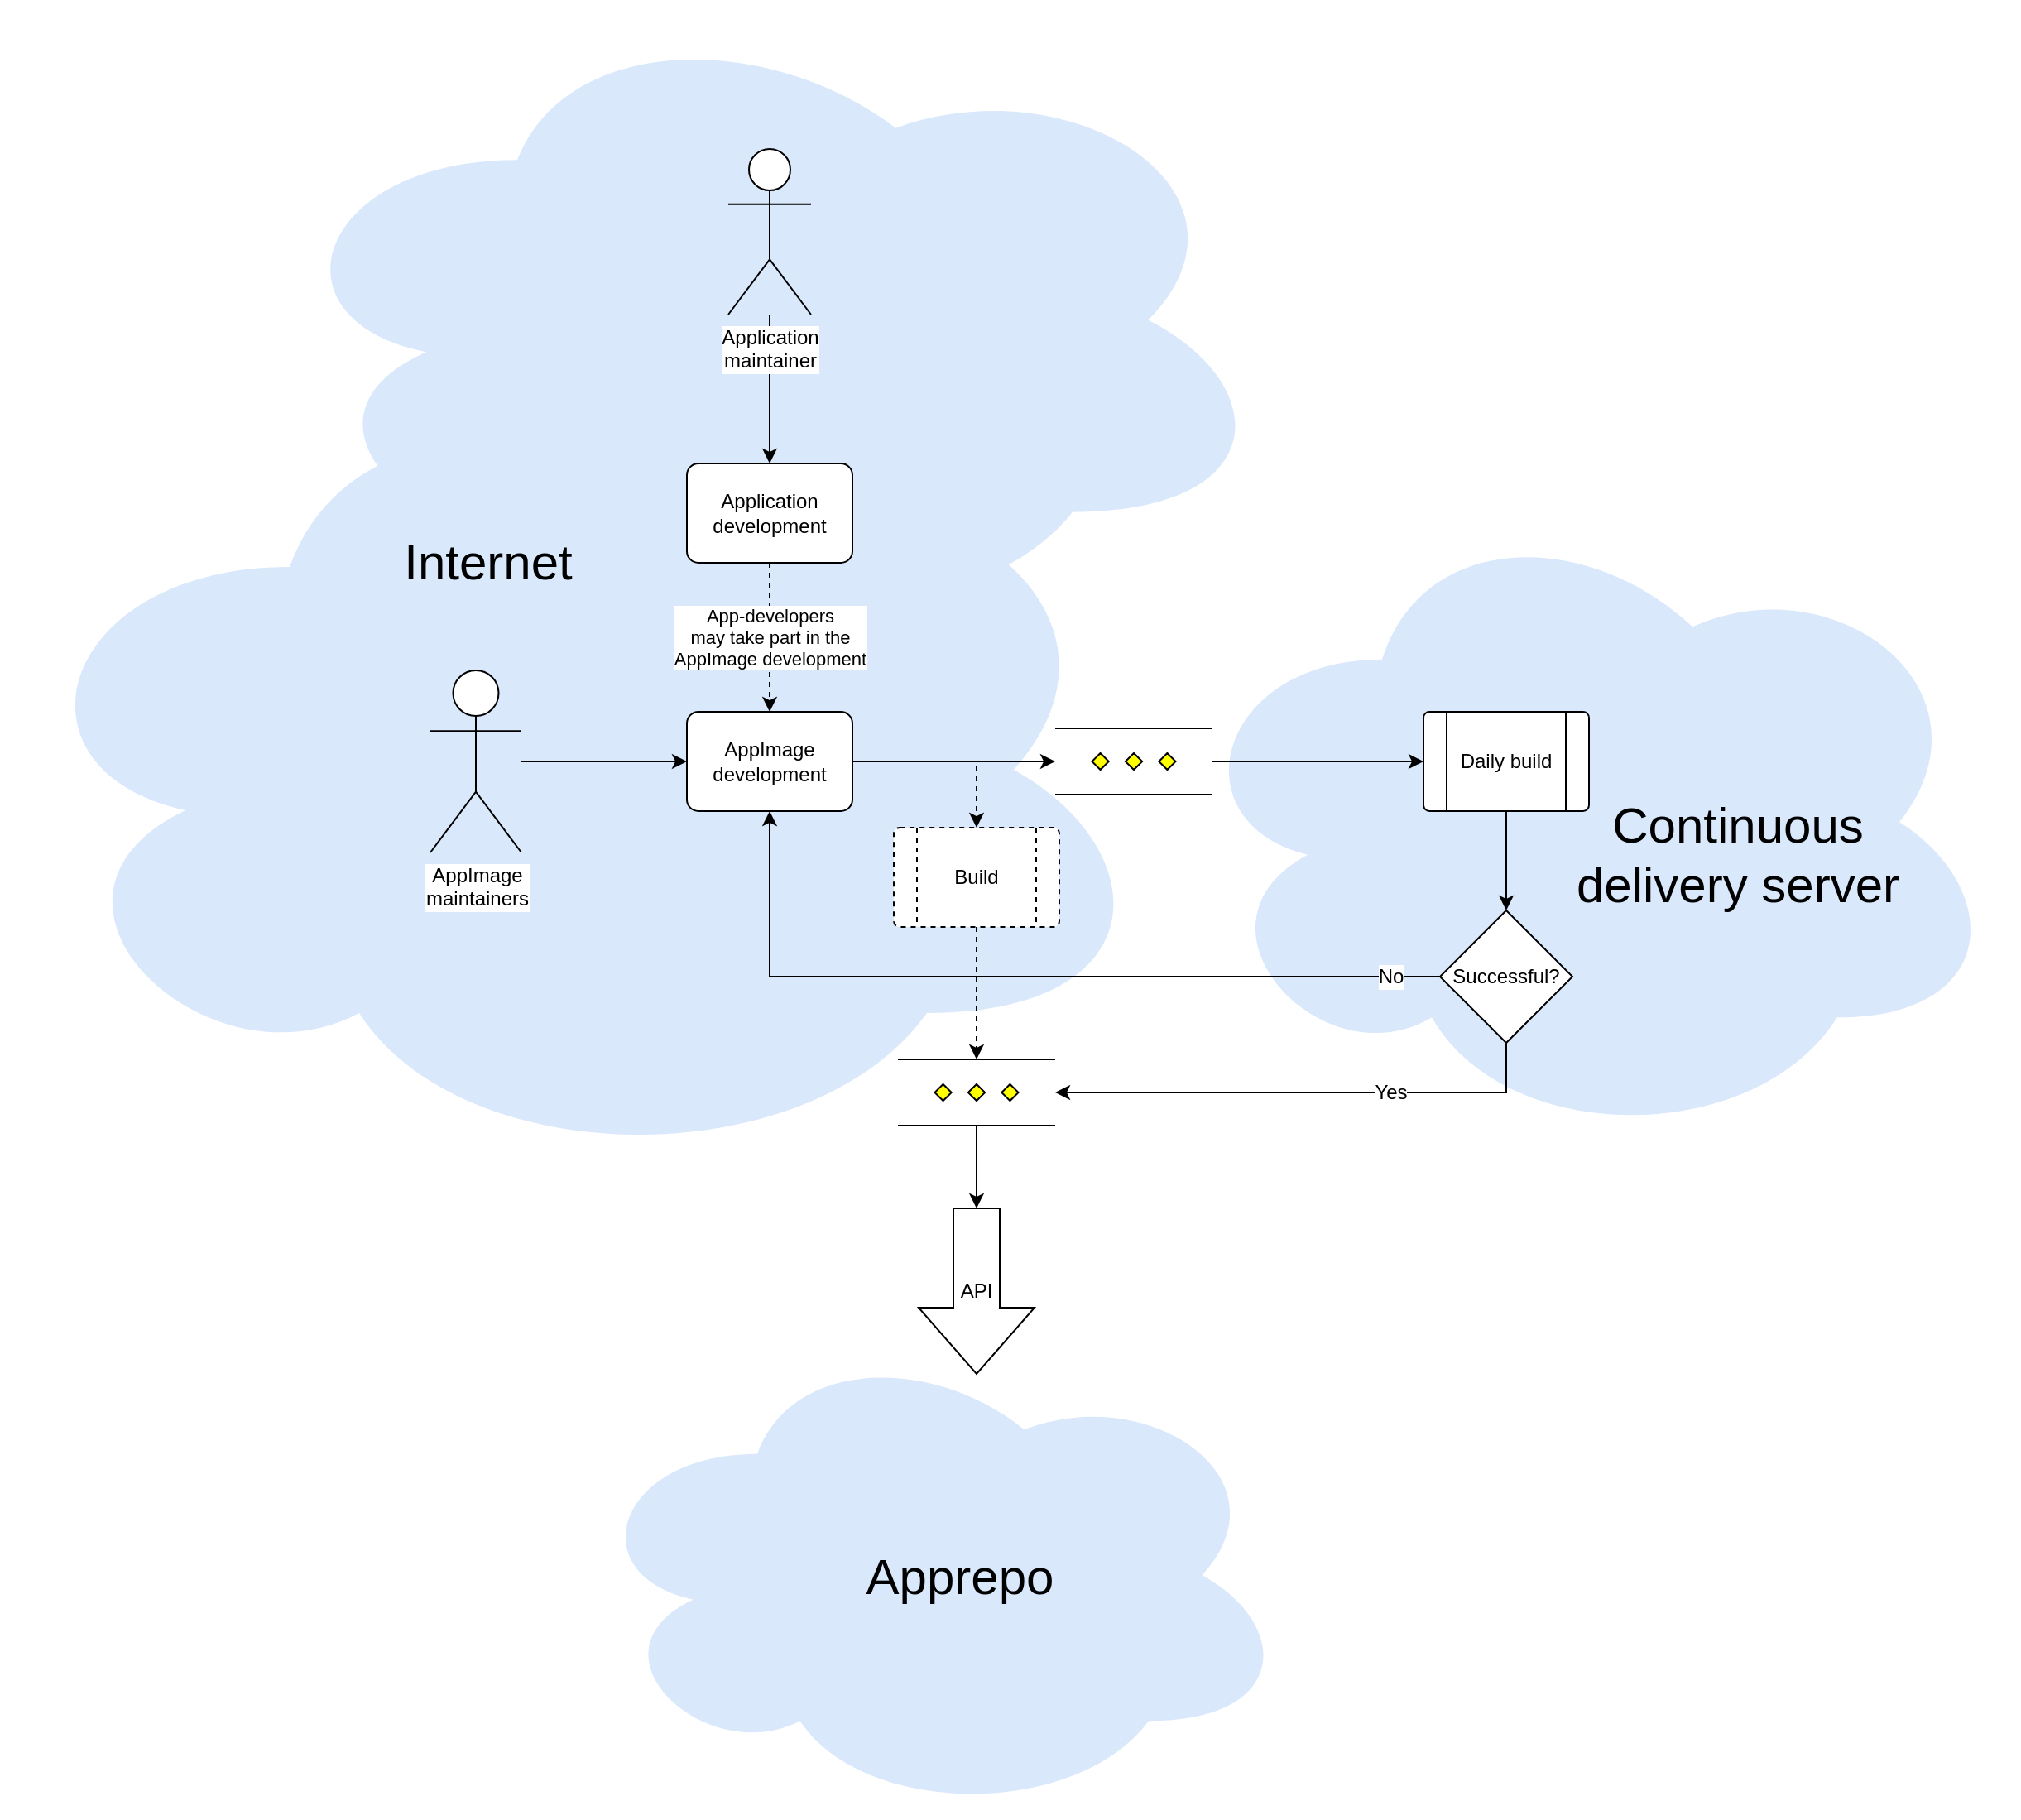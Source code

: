 <mxfile version="13.0.1" type="device"><diagram id="C5RBs43oDa-KdzZeNtuy" name="Page-1"><mxGraphModel dx="1497" dy="690" grid="1" gridSize="10" guides="1" tooltips="1" connect="1" arrows="1" fold="1" page="1" pageScale="1" pageWidth="827" pageHeight="1169" math="0" shadow="0"><root><mxCell id="WIyWlLk6GJQsqaUBKTNV-0"/><mxCell id="WIyWlLk6GJQsqaUBKTNV-1" parent="WIyWlLk6GJQsqaUBKTNV-0"/><mxCell id="sFZAUeXF6KGMbQkkOxE5-30" value="" style="ellipse;shape=cloud;whiteSpace=wrap;html=1;strokeColor=none;fillColor=#dae8fc;" vertex="1" parent="WIyWlLk6GJQsqaUBKTNV-1"><mxGeometry x="30" y="680" width="500" height="393.34" as="geometry"/></mxCell><mxCell id="sFZAUeXF6KGMbQkkOxE5-43" value="" style="ellipse;shape=cloud;whiteSpace=wrap;html=1;strokeColor=none;fillColor=#dae8fc;" vertex="1" parent="WIyWlLk6GJQsqaUBKTNV-1"><mxGeometry x="-680" y="600" width="700" height="490" as="geometry"/></mxCell><mxCell id="sFZAUeXF6KGMbQkkOxE5-42" value="" style="ellipse;shape=cloud;whiteSpace=wrap;html=1;strokeColor=none;fillColor=#dae8fc;" vertex="1" parent="WIyWlLk6GJQsqaUBKTNV-1"><mxGeometry x="-520" y="380" width="610" height="386.66" as="geometry"/></mxCell><mxCell id="sFZAUeXF6KGMbQkkOxE5-26" style="edgeStyle=orthogonalEdgeStyle;rounded=0;orthogonalLoop=1;jettySize=auto;html=1;entryX=0;entryY=0.5;entryDx=0;entryDy=0;entryPerimeter=0;exitX=1;exitY=0.5;exitDx=0;exitDy=0;" edge="1" parent="WIyWlLk6GJQsqaUBKTNV-1" source="sFZAUeXF6KGMbQkkOxE5-36" target="sFZAUeXF6KGMbQkkOxE5-25"><mxGeometry relative="1" as="geometry"><mxPoint x="-215" y="870" as="sourcePoint"/><mxPoint x="-90.02" y="880" as="targetPoint"/></mxGeometry></mxCell><mxCell id="sFZAUeXF6KGMbQkkOxE5-21" style="edgeStyle=orthogonalEdgeStyle;rounded=0;orthogonalLoop=1;jettySize=auto;html=1;entryX=0;entryY=0.5;entryDx=0;entryDy=0;" edge="1" parent="WIyWlLk6GJQsqaUBKTNV-1" source="sFZAUeXF6KGMbQkkOxE5-32" target="sFZAUeXF6KGMbQkkOxE5-36"><mxGeometry relative="1" as="geometry"><mxPoint x="-335" y="850" as="sourcePoint"/><mxPoint x="-265" y="850" as="targetPoint"/></mxGeometry></mxCell><mxCell id="sFZAUeXF6KGMbQkkOxE5-22" value="App-developers &lt;br&gt;may take part in the &lt;br&gt;AppImage development" style="edgeStyle=orthogonalEdgeStyle;rounded=0;orthogonalLoop=1;jettySize=auto;html=1;entryX=0.5;entryY=0;entryDx=0;entryDy=0;dashed=1;exitX=0.5;exitY=1;exitDx=0;exitDy=0;" edge="1" parent="WIyWlLk6GJQsqaUBKTNV-1" source="sFZAUeXF6KGMbQkkOxE5-14" target="sFZAUeXF6KGMbQkkOxE5-36"><mxGeometry relative="1" as="geometry"><mxPoint x="-60" y="780" as="sourcePoint"/><mxPoint x="-60" y="850" as="targetPoint"/></mxGeometry></mxCell><mxCell id="sFZAUeXF6KGMbQkkOxE5-14" value="Application development" style="rounded=1;whiteSpace=wrap;html=1;absoluteArcSize=1;arcSize=14;strokeWidth=1;" vertex="1" parent="WIyWlLk6GJQsqaUBKTNV-1"><mxGeometry x="-265" y="660" width="100" height="60" as="geometry"/></mxCell><mxCell id="sFZAUeXF6KGMbQkkOxE5-27" style="edgeStyle=orthogonalEdgeStyle;rounded=0;orthogonalLoop=1;jettySize=auto;html=1;entryX=0;entryY=0.5;entryDx=0;entryDy=0;" edge="1" parent="WIyWlLk6GJQsqaUBKTNV-1" source="sFZAUeXF6KGMbQkkOxE5-25" target="sFZAUeXF6KGMbQkkOxE5-44"><mxGeometry relative="1" as="geometry"><mxPoint x="215" y="775" as="targetPoint"/></mxGeometry></mxCell><mxCell id="sFZAUeXF6KGMbQkkOxE5-25" value="" style="verticalLabelPosition=bottom;verticalAlign=top;html=1;shape=mxgraph.flowchart.parallel_mode;pointerEvents=1" vertex="1" parent="WIyWlLk6GJQsqaUBKTNV-1"><mxGeometry x="-42.5" y="820" width="95" height="40" as="geometry"/></mxCell><mxCell id="sFZAUeXF6KGMbQkkOxE5-32" value="AppImage &lt;br&gt;maintainers" style="shape=umlActor;verticalLabelPosition=bottom;labelBackgroundColor=#ffffff;verticalAlign=top;html=1;outlineConnect=0;" vertex="1" parent="WIyWlLk6GJQsqaUBKTNV-1"><mxGeometry x="-420" y="785" width="55" height="110" as="geometry"/></mxCell><mxCell id="sFZAUeXF6KGMbQkkOxE5-34" style="edgeStyle=orthogonalEdgeStyle;rounded=0;orthogonalLoop=1;jettySize=auto;html=1;entryX=0.5;entryY=0;entryDx=0;entryDy=0;" edge="1" parent="WIyWlLk6GJQsqaUBKTNV-1" source="sFZAUeXF6KGMbQkkOxE5-33" target="sFZAUeXF6KGMbQkkOxE5-14"><mxGeometry relative="1" as="geometry"/></mxCell><mxCell id="sFZAUeXF6KGMbQkkOxE5-33" value="Application &lt;br&gt;maintainer" style="shape=umlActor;verticalLabelPosition=bottom;labelBackgroundColor=#ffffff;verticalAlign=top;html=1;outlineConnect=0;" vertex="1" parent="WIyWlLk6GJQsqaUBKTNV-1"><mxGeometry x="-240" y="470" width="50" height="100" as="geometry"/></mxCell><mxCell id="sFZAUeXF6KGMbQkkOxE5-68" style="edgeStyle=orthogonalEdgeStyle;rounded=0;orthogonalLoop=1;jettySize=auto;html=1;entryX=0.5;entryY=0;entryDx=0;entryDy=0;fontSize=12;dashed=1;" edge="1" parent="WIyWlLk6GJQsqaUBKTNV-1" source="sFZAUeXF6KGMbQkkOxE5-36" target="sFZAUeXF6KGMbQkkOxE5-67"><mxGeometry relative="1" as="geometry"><Array as="points"><mxPoint x="-90" y="840"/></Array></mxGeometry></mxCell><mxCell id="sFZAUeXF6KGMbQkkOxE5-36" value="AppImage development" style="rounded=1;whiteSpace=wrap;html=1;absoluteArcSize=1;arcSize=14;strokeWidth=1;" vertex="1" parent="WIyWlLk6GJQsqaUBKTNV-1"><mxGeometry x="-265" y="810" width="100" height="60" as="geometry"/></mxCell><mxCell id="sFZAUeXF6KGMbQkkOxE5-48" value="Internet" style="text;html=1;strokeColor=none;fillColor=none;align=center;verticalAlign=middle;whiteSpace=wrap;rounded=0;fontSize=30;" vertex="1" parent="WIyWlLk6GJQsqaUBKTNV-1"><mxGeometry x="-450" y="700" width="130" height="37.14" as="geometry"/></mxCell><mxCell id="sFZAUeXF6KGMbQkkOxE5-60" value="No" style="edgeStyle=orthogonalEdgeStyle;rounded=0;orthogonalLoop=1;jettySize=auto;html=1;entryX=0.5;entryY=1;entryDx=0;entryDy=0;fontSize=12;exitX=0;exitY=0.5;exitDx=0;exitDy=0;exitPerimeter=0;" edge="1" parent="WIyWlLk6GJQsqaUBKTNV-1" source="sFZAUeXF6KGMbQkkOxE5-40" target="sFZAUeXF6KGMbQkkOxE5-36"><mxGeometry x="-0.881" relative="1" as="geometry"><Array as="points"><mxPoint x="190" y="970"/><mxPoint x="-215" y="970"/></Array><mxPoint as="offset"/></mxGeometry></mxCell><mxCell id="sFZAUeXF6KGMbQkkOxE5-40" value="&lt;font style=&quot;font-size: 12px&quot;&gt;Successful?&lt;/font&gt;" style="strokeWidth=1;html=1;shape=mxgraph.flowchart.decision;whiteSpace=wrap;" vertex="1" parent="WIyWlLk6GJQsqaUBKTNV-1"><mxGeometry x="190" y="930" width="80" height="80" as="geometry"/></mxCell><mxCell id="sFZAUeXF6KGMbQkkOxE5-46" style="edgeStyle=orthogonalEdgeStyle;rounded=0;orthogonalLoop=1;jettySize=auto;html=1;entryX=0.5;entryY=0;entryDx=0;entryDy=0;entryPerimeter=0;" edge="1" parent="WIyWlLk6GJQsqaUBKTNV-1" source="sFZAUeXF6KGMbQkkOxE5-44" target="sFZAUeXF6KGMbQkkOxE5-40"><mxGeometry relative="1" as="geometry"/></mxCell><mxCell id="sFZAUeXF6KGMbQkkOxE5-44" value="Daily build" style="html=1;shape=process;whiteSpace=wrap;rounded=1;size=0.14;arcSize=6;strokeWidth=1;" vertex="1" parent="WIyWlLk6GJQsqaUBKTNV-1"><mxGeometry x="180" y="810" width="100" height="60" as="geometry"/></mxCell><mxCell id="sFZAUeXF6KGMbQkkOxE5-47" value="Continuous &lt;br&gt;delivery server" style="text;html=1;strokeColor=none;fillColor=none;align=center;verticalAlign=middle;whiteSpace=wrap;rounded=0;fontSize=30;" vertex="1" parent="WIyWlLk6GJQsqaUBKTNV-1"><mxGeometry x="200" y="840" width="340" height="112.85" as="geometry"/></mxCell><mxCell id="sFZAUeXF6KGMbQkkOxE5-63" style="edgeStyle=orthogonalEdgeStyle;rounded=0;orthogonalLoop=1;jettySize=auto;html=1;entryX=0;entryY=0.5;entryDx=0;entryDy=0;entryPerimeter=0;fontSize=12;" edge="1" parent="WIyWlLk6GJQsqaUBKTNV-1" source="sFZAUeXF6KGMbQkkOxE5-50" target="sFZAUeXF6KGMbQkkOxE5-56"><mxGeometry relative="1" as="geometry"/></mxCell><mxCell id="sFZAUeXF6KGMbQkkOxE5-50" value="" style="verticalLabelPosition=bottom;verticalAlign=top;html=1;shape=mxgraph.flowchart.parallel_mode;pointerEvents=1" vertex="1" parent="WIyWlLk6GJQsqaUBKTNV-1"><mxGeometry x="-137.5" y="1020.0" width="95" height="40" as="geometry"/></mxCell><mxCell id="sFZAUeXF6KGMbQkkOxE5-53" value="Yes" style="edgeStyle=orthogonalEdgeStyle;rounded=0;orthogonalLoop=1;jettySize=auto;html=1;entryX=1;entryY=0.5;entryDx=0;entryDy=0;entryPerimeter=0;fontSize=12;exitX=0.5;exitY=1;exitDx=0;exitDy=0;exitPerimeter=0;" edge="1" parent="WIyWlLk6GJQsqaUBKTNV-1" source="sFZAUeXF6KGMbQkkOxE5-40" target="sFZAUeXF6KGMbQkkOxE5-50"><mxGeometry x="-0.339" relative="1" as="geometry"><mxPoint as="offset"/></mxGeometry></mxCell><mxCell id="sFZAUeXF6KGMbQkkOxE5-62" value="" style="group" vertex="1" connectable="0" parent="WIyWlLk6GJQsqaUBKTNV-1"><mxGeometry x="-330" y="1090" width="429.99" height="388.34" as="geometry"/></mxCell><mxCell id="sFZAUeXF6KGMbQkkOxE5-56" value="" style="verticalLabelPosition=bottom;verticalAlign=top;html=1;strokeWidth=1;shape=mxgraph.arrows2.arrow;dy=0.6;dx=40;notch=0;fontSize=12;rotation=90;" vertex="1" parent="sFZAUeXF6KGMbQkkOxE5-62"><mxGeometry x="190" y="35" width="100" height="70" as="geometry"/></mxCell><mxCell id="sFZAUeXF6KGMbQkkOxE5-58" value="" style="group" vertex="1" connectable="0" parent="sFZAUeXF6KGMbQkkOxE5-62"><mxGeometry y="95" width="429.99" height="293.34" as="geometry"/></mxCell><mxCell id="sFZAUeXF6KGMbQkkOxE5-49" value="" style="ellipse;shape=cloud;whiteSpace=wrap;html=1;strokeColor=none;fillColor=#dae8fc;" vertex="1" parent="sFZAUeXF6KGMbQkkOxE5-58"><mxGeometry width="429.99" height="293.34" as="geometry"/></mxCell><mxCell id="sFZAUeXF6KGMbQkkOxE5-55" value="Apprepo" style="text;html=1;strokeColor=none;fillColor=none;align=center;verticalAlign=middle;whiteSpace=wrap;rounded=0;fontSize=30;" vertex="1" parent="sFZAUeXF6KGMbQkkOxE5-58"><mxGeometry x="140" y="120.96" width="180" height="51.42" as="geometry"/></mxCell><mxCell id="sFZAUeXF6KGMbQkkOxE5-64" value="API" style="text;html=1;strokeColor=none;fillColor=none;align=center;verticalAlign=middle;whiteSpace=wrap;rounded=0;fontSize=12;" vertex="1" parent="sFZAUeXF6KGMbQkkOxE5-62"><mxGeometry x="220" y="60" width="40" height="20" as="geometry"/></mxCell><mxCell id="sFZAUeXF6KGMbQkkOxE5-69" style="edgeStyle=orthogonalEdgeStyle;rounded=0;orthogonalLoop=1;jettySize=auto;html=1;entryX=0.5;entryY=0;entryDx=0;entryDy=0;entryPerimeter=0;dashed=1;fontSize=12;" edge="1" parent="WIyWlLk6GJQsqaUBKTNV-1" source="sFZAUeXF6KGMbQkkOxE5-67" target="sFZAUeXF6KGMbQkkOxE5-50"><mxGeometry relative="1" as="geometry"/></mxCell><mxCell id="sFZAUeXF6KGMbQkkOxE5-67" value="Build" style="html=1;shape=process;whiteSpace=wrap;rounded=1;size=0.14;arcSize=6;strokeWidth=1;dashed=1;" vertex="1" parent="WIyWlLk6GJQsqaUBKTNV-1"><mxGeometry x="-140" y="880" width="100" height="60" as="geometry"/></mxCell></root></mxGraphModel></diagram></mxfile>